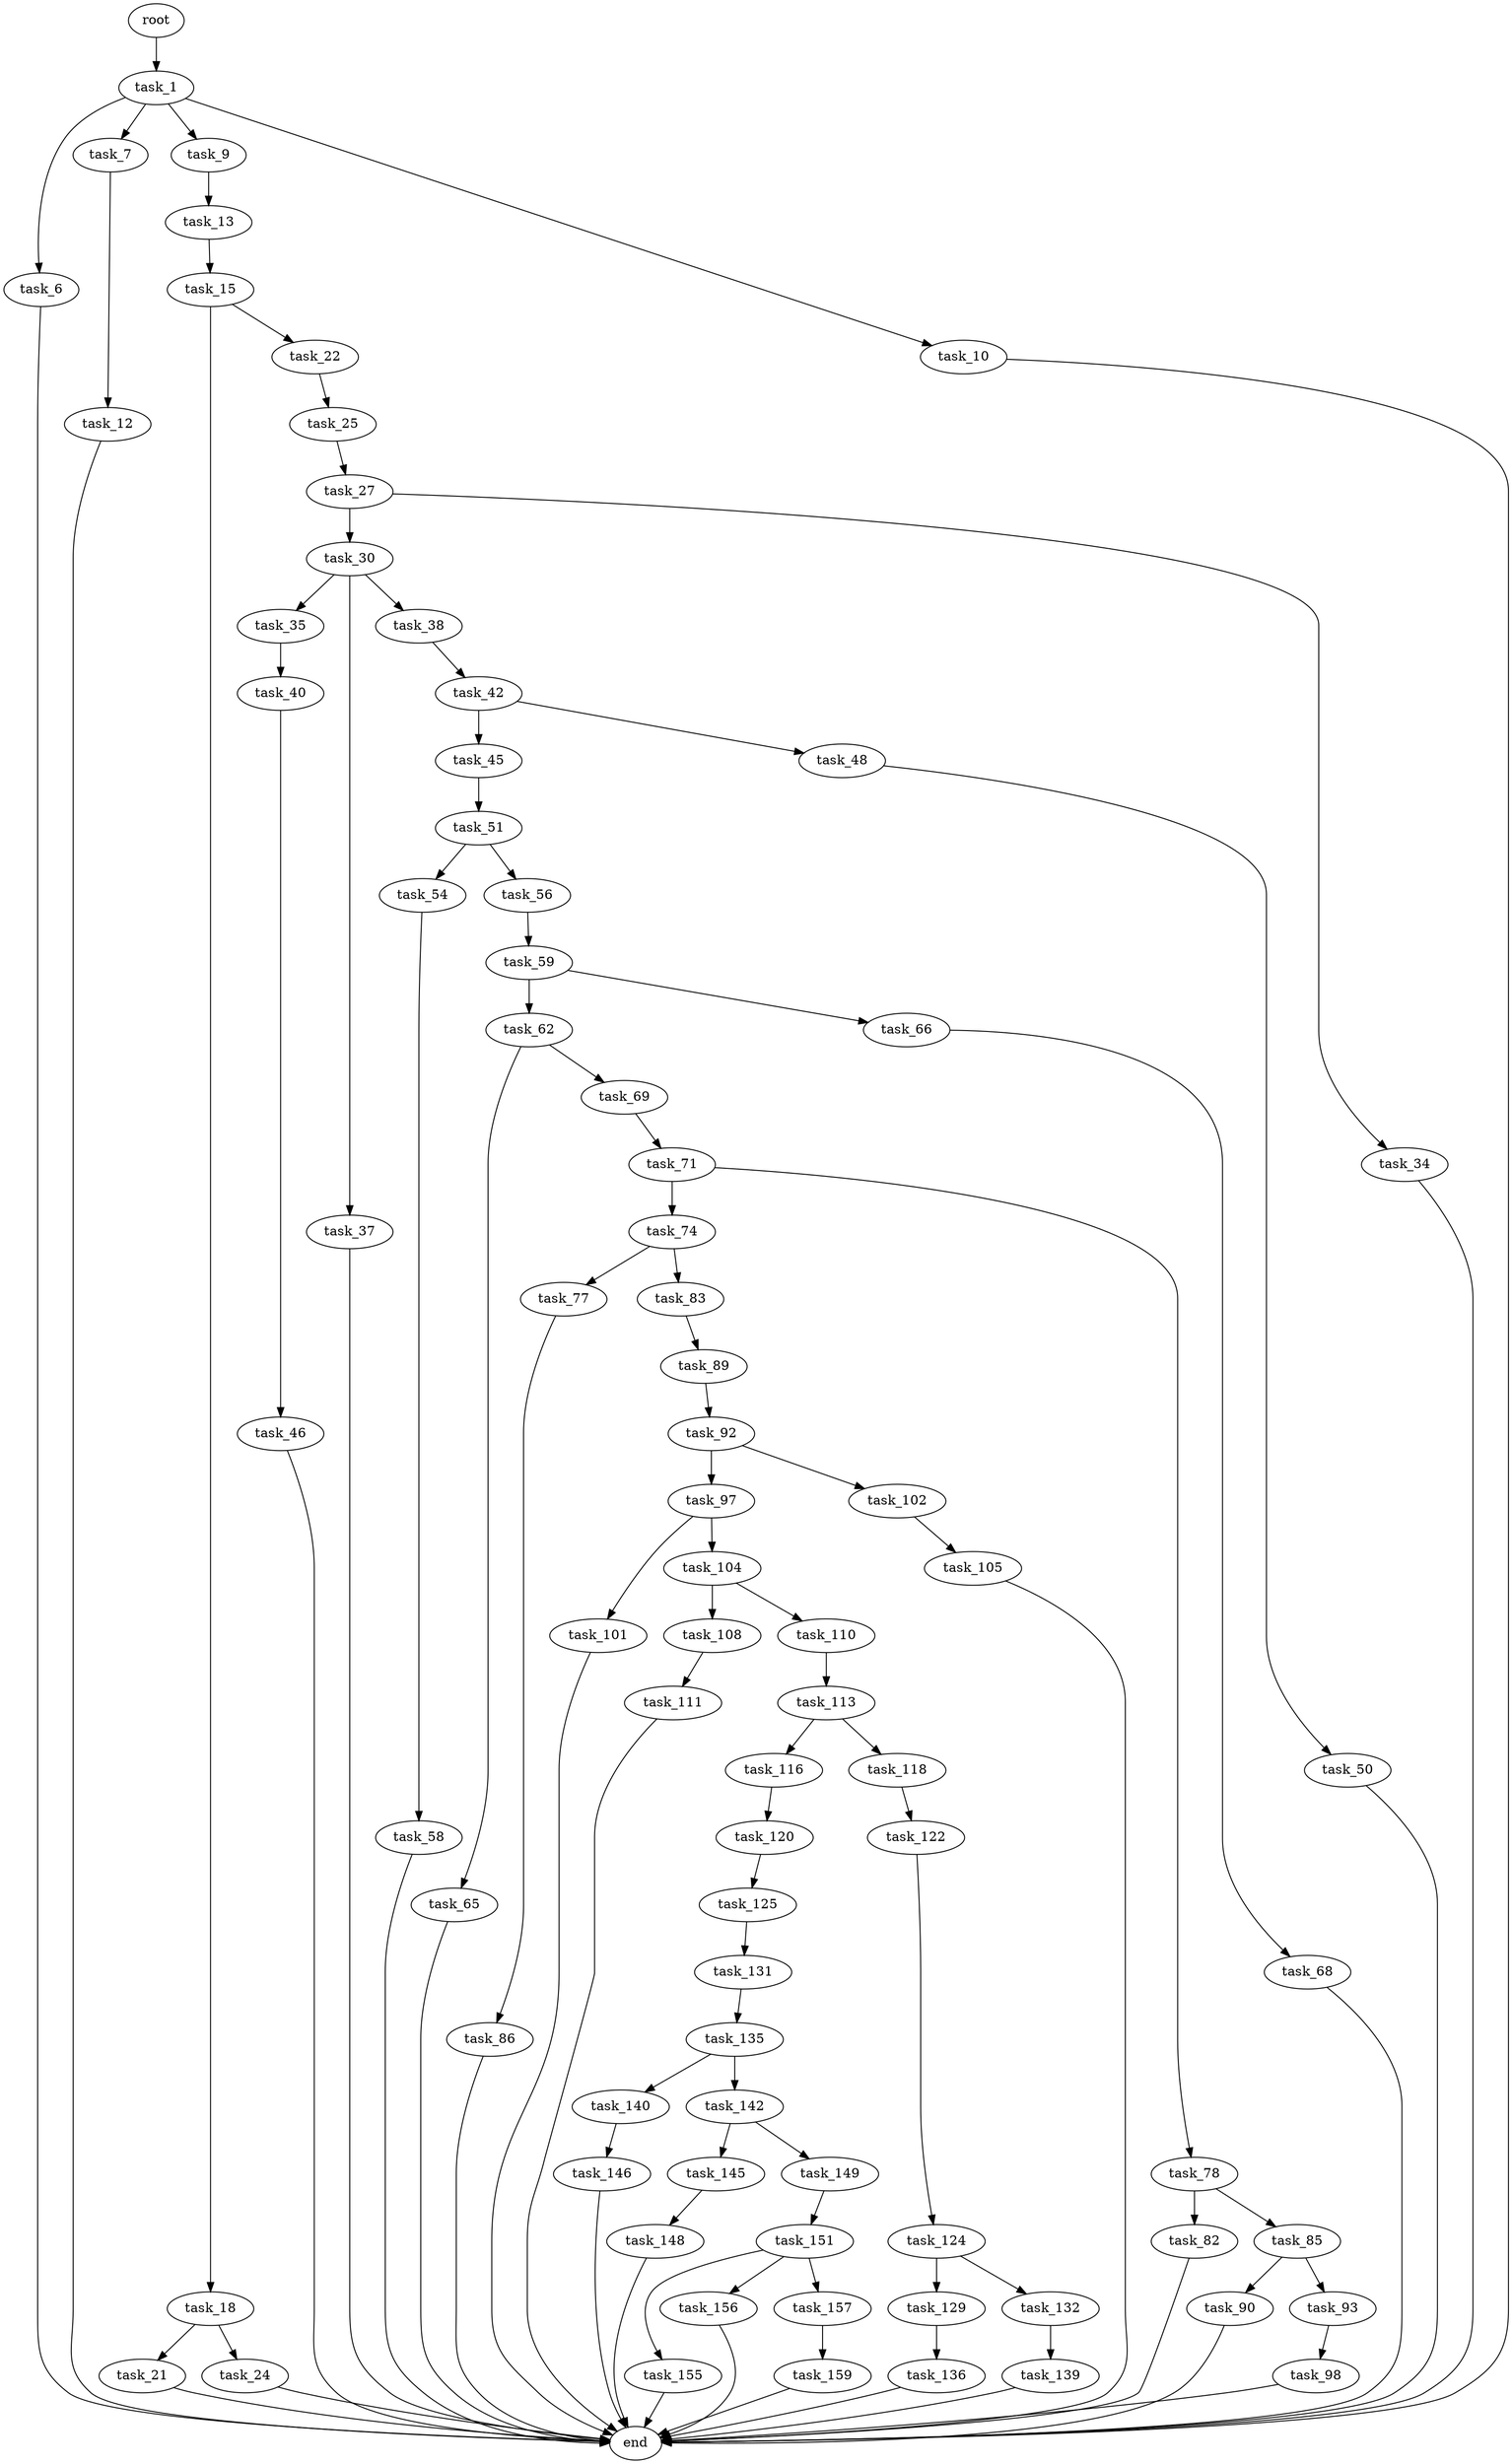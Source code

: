 digraph G {
  root [size="0.000000"];
  task_1 [size="5593285224.000000"];
  task_6 [size="165143350840.000000"];
  task_7 [size="12169826699.000000"];
  task_9 [size="39339140424.000000"];
  task_10 [size="549755813888.000000"];
  end [size="0.000000"];
  task_12 [size="68719476736.000000"];
  task_13 [size="1073741824000.000000"];
  task_15 [size="25724504336.000000"];
  task_18 [size="14028837953.000000"];
  task_22 [size="19905956137.000000"];
  task_21 [size="82270416544.000000"];
  task_24 [size="22168073016.000000"];
  task_25 [size="32359880424.000000"];
  task_27 [size="549755813888.000000"];
  task_30 [size="2204029962.000000"];
  task_34 [size="581843137980.000000"];
  task_35 [size="4902682443.000000"];
  task_37 [size="38392134099.000000"];
  task_38 [size="36548036356.000000"];
  task_40 [size="138363656112.000000"];
  task_42 [size="549755813888.000000"];
  task_46 [size="17723938166.000000"];
  task_45 [size="44287349647.000000"];
  task_48 [size="28991029248.000000"];
  task_51 [size="8306100591.000000"];
  task_50 [size="8589934592.000000"];
  task_54 [size="22100041628.000000"];
  task_56 [size="782757789696.000000"];
  task_58 [size="155711895048.000000"];
  task_59 [size="368293445632.000000"];
  task_62 [size="8589934592.000000"];
  task_66 [size="40385292012.000000"];
  task_65 [size="557497373358.000000"];
  task_69 [size="549755813888.000000"];
  task_68 [size="326651013448.000000"];
  task_71 [size="8589934592.000000"];
  task_74 [size="47059301238.000000"];
  task_78 [size="782757789696.000000"];
  task_77 [size="393164504874.000000"];
  task_83 [size="417216221409.000000"];
  task_86 [size="368293445632.000000"];
  task_82 [size="368293445632.000000"];
  task_85 [size="22955849603.000000"];
  task_89 [size="502661692000.000000"];
  task_90 [size="21211722340.000000"];
  task_93 [size="1073741824000.000000"];
  task_92 [size="231928233984.000000"];
  task_97 [size="4972868801.000000"];
  task_102 [size="3415072721.000000"];
  task_98 [size="28991029248.000000"];
  task_101 [size="549755813888.000000"];
  task_104 [size="9466049544.000000"];
  task_105 [size="8589934592.000000"];
  task_108 [size="28535592926.000000"];
  task_110 [size="368293445632.000000"];
  task_111 [size="1101836196174.000000"];
  task_113 [size="546657951216.000000"];
  task_116 [size="21903537951.000000"];
  task_118 [size="35201720778.000000"];
  task_120 [size="196937049504.000000"];
  task_122 [size="7574213736.000000"];
  task_125 [size="8930657614.000000"];
  task_124 [size="5129428961.000000"];
  task_129 [size="83313964087.000000"];
  task_132 [size="231928233984.000000"];
  task_131 [size="1073741824000.000000"];
  task_136 [size="41579252368.000000"];
  task_135 [size="1073741824000.000000"];
  task_139 [size="8589934592.000000"];
  task_140 [size="10305746983.000000"];
  task_142 [size="5888671139.000000"];
  task_146 [size="17725327454.000000"];
  task_145 [size="28991029248.000000"];
  task_149 [size="169569748193.000000"];
  task_148 [size="189837043373.000000"];
  task_151 [size="549755813888.000000"];
  task_155 [size="31875823928.000000"];
  task_156 [size="716276142868.000000"];
  task_157 [size="12645376004.000000"];
  task_159 [size="134217728000.000000"];

  root -> task_1 [size="1.000000"];
  task_1 -> task_6 [size="679477248.000000"];
  task_1 -> task_7 [size="679477248.000000"];
  task_1 -> task_9 [size="679477248.000000"];
  task_1 -> task_10 [size="679477248.000000"];
  task_6 -> end [size="1.000000"];
  task_7 -> task_12 [size="209715200.000000"];
  task_9 -> task_13 [size="134217728.000000"];
  task_10 -> end [size="1.000000"];
  task_12 -> end [size="1.000000"];
  task_13 -> task_15 [size="838860800.000000"];
  task_15 -> task_18 [size="411041792.000000"];
  task_15 -> task_22 [size="411041792.000000"];
  task_18 -> task_21 [size="411041792.000000"];
  task_18 -> task_24 [size="411041792.000000"];
  task_22 -> task_25 [size="679477248.000000"];
  task_21 -> end [size="1.000000"];
  task_24 -> end [size="1.000000"];
  task_25 -> task_27 [size="33554432.000000"];
  task_27 -> task_30 [size="536870912.000000"];
  task_27 -> task_34 [size="536870912.000000"];
  task_30 -> task_35 [size="134217728.000000"];
  task_30 -> task_37 [size="134217728.000000"];
  task_30 -> task_38 [size="134217728.000000"];
  task_34 -> end [size="1.000000"];
  task_35 -> task_40 [size="134217728.000000"];
  task_37 -> end [size="1.000000"];
  task_38 -> task_42 [size="838860800.000000"];
  task_40 -> task_46 [size="134217728.000000"];
  task_42 -> task_45 [size="536870912.000000"];
  task_42 -> task_48 [size="536870912.000000"];
  task_46 -> end [size="1.000000"];
  task_45 -> task_51 [size="838860800.000000"];
  task_48 -> task_50 [size="75497472.000000"];
  task_51 -> task_54 [size="209715200.000000"];
  task_51 -> task_56 [size="209715200.000000"];
  task_50 -> end [size="1.000000"];
  task_54 -> task_58 [size="679477248.000000"];
  task_56 -> task_59 [size="679477248.000000"];
  task_58 -> end [size="1.000000"];
  task_59 -> task_62 [size="411041792.000000"];
  task_59 -> task_66 [size="411041792.000000"];
  task_62 -> task_65 [size="33554432.000000"];
  task_62 -> task_69 [size="33554432.000000"];
  task_66 -> task_68 [size="679477248.000000"];
  task_65 -> end [size="1.000000"];
  task_69 -> task_71 [size="536870912.000000"];
  task_68 -> end [size="1.000000"];
  task_71 -> task_74 [size="33554432.000000"];
  task_71 -> task_78 [size="33554432.000000"];
  task_74 -> task_77 [size="838860800.000000"];
  task_74 -> task_83 [size="838860800.000000"];
  task_78 -> task_82 [size="679477248.000000"];
  task_78 -> task_85 [size="679477248.000000"];
  task_77 -> task_86 [size="838860800.000000"];
  task_83 -> task_89 [size="301989888.000000"];
  task_86 -> end [size="1.000000"];
  task_82 -> end [size="1.000000"];
  task_85 -> task_90 [size="411041792.000000"];
  task_85 -> task_93 [size="411041792.000000"];
  task_89 -> task_92 [size="536870912.000000"];
  task_90 -> end [size="1.000000"];
  task_93 -> task_98 [size="838860800.000000"];
  task_92 -> task_97 [size="301989888.000000"];
  task_92 -> task_102 [size="301989888.000000"];
  task_97 -> task_101 [size="301989888.000000"];
  task_97 -> task_104 [size="301989888.000000"];
  task_102 -> task_105 [size="75497472.000000"];
  task_98 -> end [size="1.000000"];
  task_101 -> end [size="1.000000"];
  task_104 -> task_108 [size="301989888.000000"];
  task_104 -> task_110 [size="301989888.000000"];
  task_105 -> end [size="1.000000"];
  task_108 -> task_111 [size="679477248.000000"];
  task_110 -> task_113 [size="411041792.000000"];
  task_111 -> end [size="1.000000"];
  task_113 -> task_116 [size="536870912.000000"];
  task_113 -> task_118 [size="536870912.000000"];
  task_116 -> task_120 [size="411041792.000000"];
  task_118 -> task_122 [size="838860800.000000"];
  task_120 -> task_125 [size="536870912.000000"];
  task_122 -> task_124 [size="411041792.000000"];
  task_125 -> task_131 [size="536870912.000000"];
  task_124 -> task_129 [size="411041792.000000"];
  task_124 -> task_132 [size="411041792.000000"];
  task_129 -> task_136 [size="75497472.000000"];
  task_132 -> task_139 [size="301989888.000000"];
  task_131 -> task_135 [size="838860800.000000"];
  task_136 -> end [size="1.000000"];
  task_135 -> task_140 [size="838860800.000000"];
  task_135 -> task_142 [size="838860800.000000"];
  task_139 -> end [size="1.000000"];
  task_140 -> task_146 [size="209715200.000000"];
  task_142 -> task_145 [size="134217728.000000"];
  task_142 -> task_149 [size="134217728.000000"];
  task_146 -> end [size="1.000000"];
  task_145 -> task_148 [size="75497472.000000"];
  task_149 -> task_151 [size="209715200.000000"];
  task_148 -> end [size="1.000000"];
  task_151 -> task_155 [size="536870912.000000"];
  task_151 -> task_156 [size="536870912.000000"];
  task_151 -> task_157 [size="536870912.000000"];
  task_155 -> end [size="1.000000"];
  task_156 -> end [size="1.000000"];
  task_157 -> task_159 [size="301989888.000000"];
  task_159 -> end [size="1.000000"];
}
